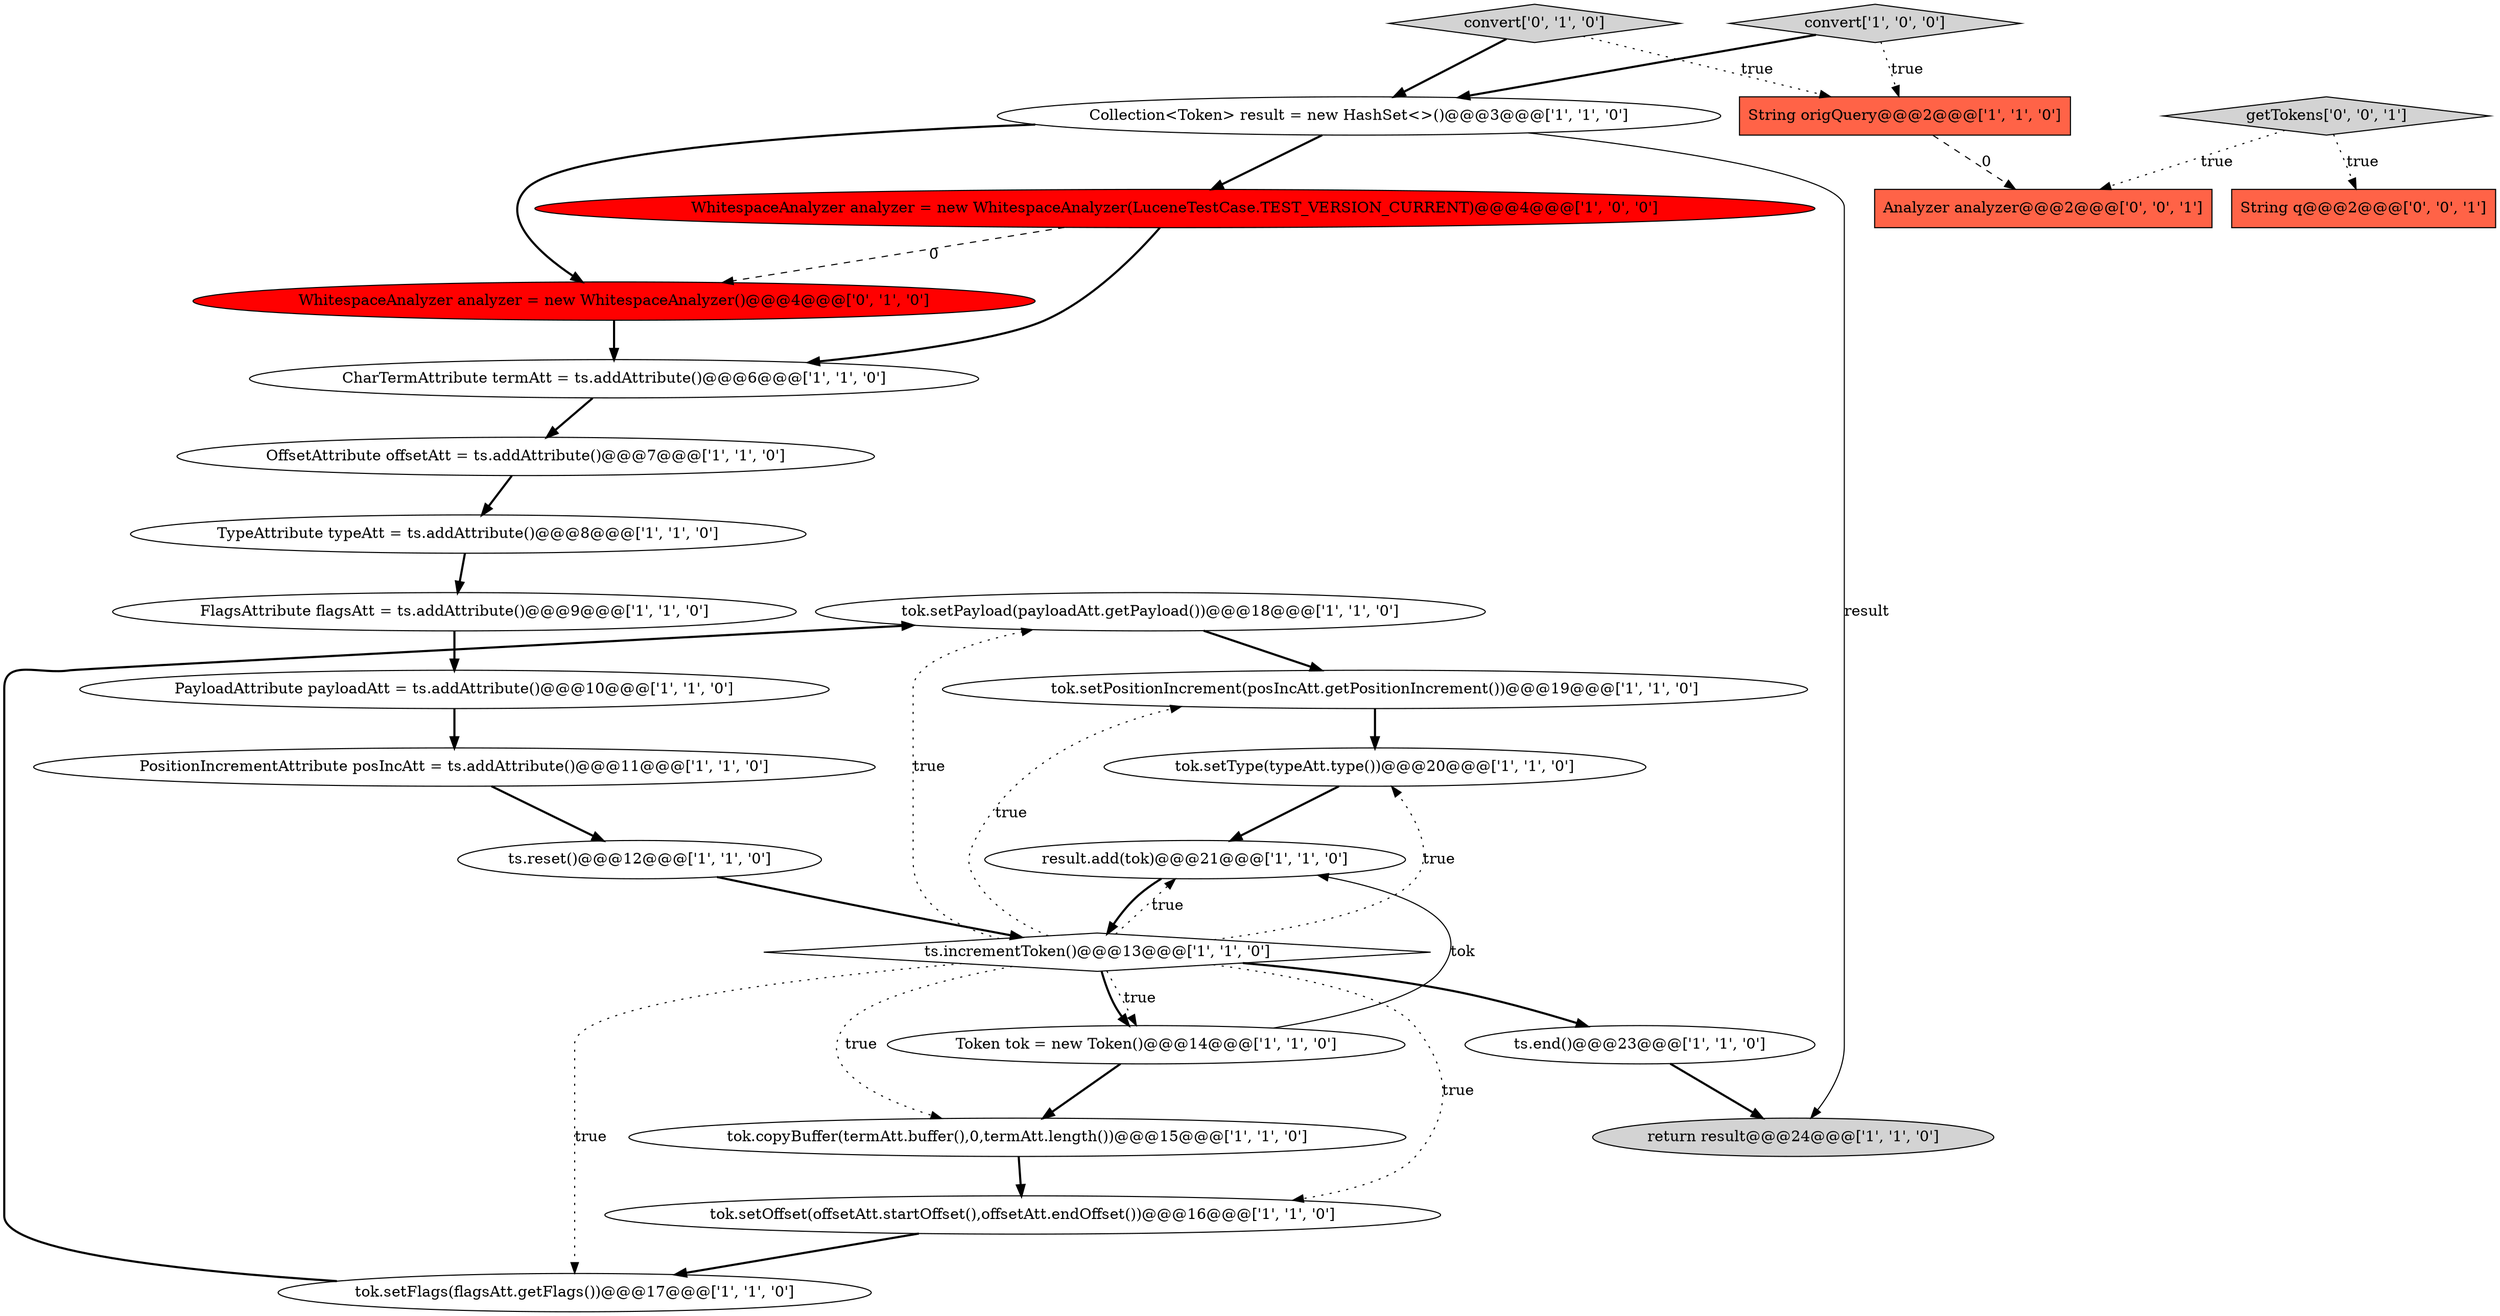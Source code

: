 digraph {
19 [style = filled, label = "tok.setPayload(payloadAtt.getPayload())@@@18@@@['1', '1', '0']", fillcolor = white, shape = ellipse image = "AAA0AAABBB1BBB"];
23 [style = filled, label = "WhitespaceAnalyzer analyzer = new WhitespaceAnalyzer()@@@4@@@['0', '1', '0']", fillcolor = red, shape = ellipse image = "AAA1AAABBB2BBB"];
1 [style = filled, label = "tok.setFlags(flagsAtt.getFlags())@@@17@@@['1', '1', '0']", fillcolor = white, shape = ellipse image = "AAA0AAABBB1BBB"];
0 [style = filled, label = "tok.copyBuffer(termAtt.buffer(),0,termAtt.length())@@@15@@@['1', '1', '0']", fillcolor = white, shape = ellipse image = "AAA0AAABBB1BBB"];
4 [style = filled, label = "TypeAttribute typeAtt = ts.addAttribute()@@@8@@@['1', '1', '0']", fillcolor = white, shape = ellipse image = "AAA0AAABBB1BBB"];
13 [style = filled, label = "ts.reset()@@@12@@@['1', '1', '0']", fillcolor = white, shape = ellipse image = "AAA0AAABBB1BBB"];
17 [style = filled, label = "String origQuery@@@2@@@['1', '1', '0']", fillcolor = tomato, shape = box image = "AAA0AAABBB1BBB"];
7 [style = filled, label = "PayloadAttribute payloadAtt = ts.addAttribute()@@@10@@@['1', '1', '0']", fillcolor = white, shape = ellipse image = "AAA0AAABBB1BBB"];
25 [style = filled, label = "getTokens['0', '0', '1']", fillcolor = lightgray, shape = diamond image = "AAA0AAABBB3BBB"];
20 [style = filled, label = "tok.setPositionIncrement(posIncAtt.getPositionIncrement())@@@19@@@['1', '1', '0']", fillcolor = white, shape = ellipse image = "AAA0AAABBB1BBB"];
21 [style = filled, label = "ts.end()@@@23@@@['1', '1', '0']", fillcolor = white, shape = ellipse image = "AAA0AAABBB1BBB"];
26 [style = filled, label = "Analyzer analyzer@@@2@@@['0', '0', '1']", fillcolor = tomato, shape = box image = "AAA0AAABBB3BBB"];
22 [style = filled, label = "convert['0', '1', '0']", fillcolor = lightgray, shape = diamond image = "AAA0AAABBB2BBB"];
12 [style = filled, label = "ts.incrementToken()@@@13@@@['1', '1', '0']", fillcolor = white, shape = diamond image = "AAA0AAABBB1BBB"];
5 [style = filled, label = "convert['1', '0', '0']", fillcolor = lightgray, shape = diamond image = "AAA0AAABBB1BBB"];
3 [style = filled, label = "tok.setOffset(offsetAtt.startOffset(),offsetAtt.endOffset())@@@16@@@['1', '1', '0']", fillcolor = white, shape = ellipse image = "AAA0AAABBB1BBB"];
14 [style = filled, label = "result.add(tok)@@@21@@@['1', '1', '0']", fillcolor = white, shape = ellipse image = "AAA0AAABBB1BBB"];
6 [style = filled, label = "FlagsAttribute flagsAtt = ts.addAttribute()@@@9@@@['1', '1', '0']", fillcolor = white, shape = ellipse image = "AAA0AAABBB1BBB"];
11 [style = filled, label = "PositionIncrementAttribute posIncAtt = ts.addAttribute()@@@11@@@['1', '1', '0']", fillcolor = white, shape = ellipse image = "AAA0AAABBB1BBB"];
2 [style = filled, label = "Collection<Token> result = new HashSet<>()@@@3@@@['1', '1', '0']", fillcolor = white, shape = ellipse image = "AAA0AAABBB1BBB"];
16 [style = filled, label = "Token tok = new Token()@@@14@@@['1', '1', '0']", fillcolor = white, shape = ellipse image = "AAA0AAABBB1BBB"];
18 [style = filled, label = "CharTermAttribute termAtt = ts.addAttribute()@@@6@@@['1', '1', '0']", fillcolor = white, shape = ellipse image = "AAA0AAABBB1BBB"];
9 [style = filled, label = "return result@@@24@@@['1', '1', '0']", fillcolor = lightgray, shape = ellipse image = "AAA0AAABBB1BBB"];
24 [style = filled, label = "String q@@@2@@@['0', '0', '1']", fillcolor = tomato, shape = box image = "AAA0AAABBB3BBB"];
8 [style = filled, label = "WhitespaceAnalyzer analyzer = new WhitespaceAnalyzer(LuceneTestCase.TEST_VERSION_CURRENT)@@@4@@@['1', '0', '0']", fillcolor = red, shape = ellipse image = "AAA1AAABBB1BBB"];
10 [style = filled, label = "tok.setType(typeAtt.type())@@@20@@@['1', '1', '0']", fillcolor = white, shape = ellipse image = "AAA0AAABBB1BBB"];
15 [style = filled, label = "OffsetAttribute offsetAtt = ts.addAttribute()@@@7@@@['1', '1', '0']", fillcolor = white, shape = ellipse image = "AAA0AAABBB1BBB"];
5->17 [style = dotted, label="true"];
0->3 [style = bold, label=""];
12->3 [style = dotted, label="true"];
16->0 [style = bold, label=""];
7->11 [style = bold, label=""];
22->2 [style = bold, label=""];
3->1 [style = bold, label=""];
10->14 [style = bold, label=""];
4->6 [style = bold, label=""];
12->21 [style = bold, label=""];
8->18 [style = bold, label=""];
19->20 [style = bold, label=""];
18->15 [style = bold, label=""];
12->1 [style = dotted, label="true"];
25->24 [style = dotted, label="true"];
12->16 [style = bold, label=""];
20->10 [style = bold, label=""];
2->23 [style = bold, label=""];
12->14 [style = dotted, label="true"];
5->2 [style = bold, label=""];
21->9 [style = bold, label=""];
13->12 [style = bold, label=""];
12->20 [style = dotted, label="true"];
12->10 [style = dotted, label="true"];
12->16 [style = dotted, label="true"];
12->19 [style = dotted, label="true"];
14->12 [style = bold, label=""];
11->13 [style = bold, label=""];
15->4 [style = bold, label=""];
12->0 [style = dotted, label="true"];
17->26 [style = dashed, label="0"];
2->9 [style = solid, label="result"];
22->17 [style = dotted, label="true"];
6->7 [style = bold, label=""];
1->19 [style = bold, label=""];
16->14 [style = solid, label="tok"];
23->18 [style = bold, label=""];
25->26 [style = dotted, label="true"];
2->8 [style = bold, label=""];
8->23 [style = dashed, label="0"];
}
